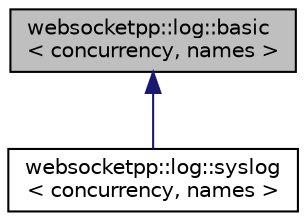 digraph "websocketpp::log::basic&lt; concurrency, names &gt;"
{
  edge [fontname="Helvetica",fontsize="10",labelfontname="Helvetica",labelfontsize="10"];
  node [fontname="Helvetica",fontsize="10",shape=record];
  Node0 [label="websocketpp::log::basic\l\< concurrency, names \>",height=0.2,width=0.4,color="black", fillcolor="grey75", style="filled", fontcolor="black"];
  Node0 -> Node1 [dir="back",color="midnightblue",fontsize="10",style="solid",fontname="Helvetica"];
  Node1 [label="websocketpp::log::syslog\l\< concurrency, names \>",height=0.2,width=0.4,color="black", fillcolor="white", style="filled",URL="$classwebsocketpp_1_1log_1_1syslog.html",tooltip="Basic logger that outputs to syslog. "];
}
